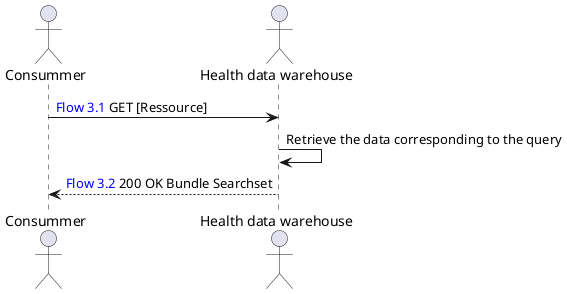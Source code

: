 @startuml
actor "Consummer" as C
actor "Health data warehouse" as EDS

C -> EDS: <color:blue>Flow 3.1</color> GET [Ressource]
EDS -> EDS: Retrieve the data corresponding to the query
EDS --> C: <color:blue>Flow 3.2</color> 200 OK Bundle Searchset
@enduml